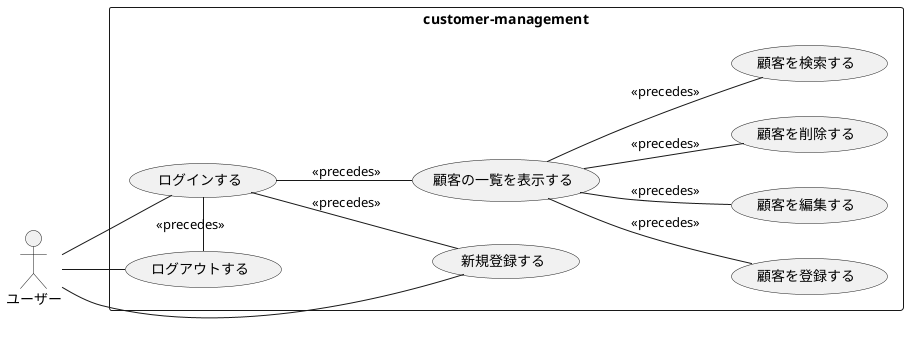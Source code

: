 @startuml
left to right direction
actor "ユーザー" as user

rectangle customer-management {
  usecase 顧客の一覧を表示する
  usecase 顧客を登録する
  usecase 顧客を編集する
  usecase 顧客を削除する
  usecase 顧客を検索する
  usecase ログインする
  usecase ログアウトする
  usecase 新規登録する

  user -- ログインする
  user -- 新規登録する
  user -- ログアウトする
  ログインする - ログアウトする: <<precedes>>
  ログインする -- 新規登録する: <<precedes>>
  ログインする -- 顧客の一覧を表示する: <<precedes>>
  顧客の一覧を表示する -- 顧客を登録する: <<precedes>>
  顧客の一覧を表示する -- 顧客を削除する: <<precedes>>
  顧客の一覧を表示する -- 顧客を編集する: <<precedes>>
  顧客の一覧を表示する -- 顧客を検索する: <<precedes>>
}
@enduml

